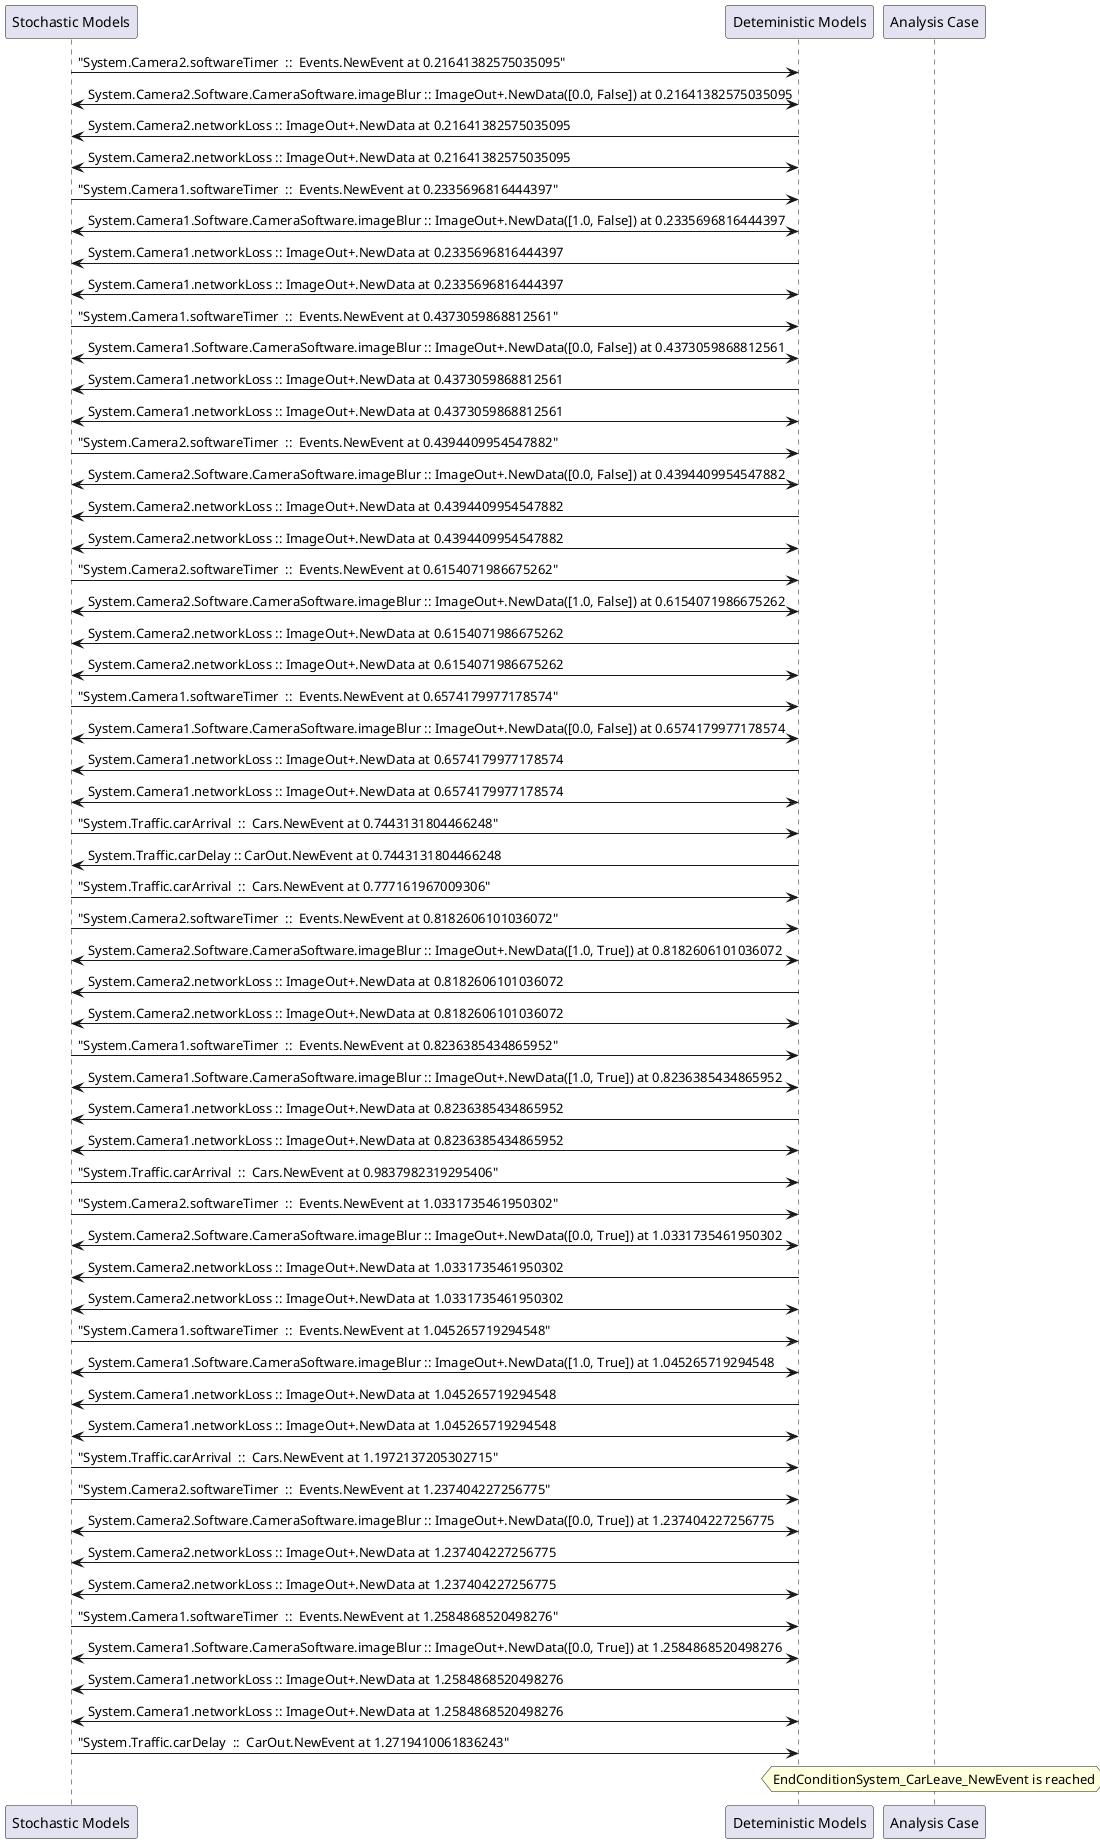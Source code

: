 
	@startuml
	participant "Stochastic Models" as stochmodel
	participant "Deteministic Models" as detmodel
	participant "Analysis Case" as analysis
	{20662_stop} stochmodel -> detmodel : "System.Camera2.softwareTimer  ::  Events.NewEvent at 0.21641382575035095"
detmodel <-> stochmodel : System.Camera2.Software.CameraSoftware.imageBlur :: ImageOut+.NewData([0.0, False]) at 0.21641382575035095
detmodel -> stochmodel : System.Camera2.networkLoss :: ImageOut+.NewData at 0.21641382575035095
detmodel <-> stochmodel : System.Camera2.networkLoss :: ImageOut+.NewData at 0.21641382575035095
{20646_stop} stochmodel -> detmodel : "System.Camera1.softwareTimer  ::  Events.NewEvent at 0.2335696816444397"
detmodel <-> stochmodel : System.Camera1.Software.CameraSoftware.imageBlur :: ImageOut+.NewData([1.0, False]) at 0.2335696816444397
detmodel -> stochmodel : System.Camera1.networkLoss :: ImageOut+.NewData at 0.2335696816444397
detmodel <-> stochmodel : System.Camera1.networkLoss :: ImageOut+.NewData at 0.2335696816444397
{20647_stop} stochmodel -> detmodel : "System.Camera1.softwareTimer  ::  Events.NewEvent at 0.4373059868812561"
detmodel <-> stochmodel : System.Camera1.Software.CameraSoftware.imageBlur :: ImageOut+.NewData([0.0, False]) at 0.4373059868812561
detmodel -> stochmodel : System.Camera1.networkLoss :: ImageOut+.NewData at 0.4373059868812561
detmodel <-> stochmodel : System.Camera1.networkLoss :: ImageOut+.NewData at 0.4373059868812561
{20663_stop} stochmodel -> detmodel : "System.Camera2.softwareTimer  ::  Events.NewEvent at 0.4394409954547882"
detmodel <-> stochmodel : System.Camera2.Software.CameraSoftware.imageBlur :: ImageOut+.NewData([0.0, False]) at 0.4394409954547882
detmodel -> stochmodel : System.Camera2.networkLoss :: ImageOut+.NewData at 0.4394409954547882
detmodel <-> stochmodel : System.Camera2.networkLoss :: ImageOut+.NewData at 0.4394409954547882
{20664_stop} stochmodel -> detmodel : "System.Camera2.softwareTimer  ::  Events.NewEvent at 0.6154071986675262"
detmodel <-> stochmodel : System.Camera2.Software.CameraSoftware.imageBlur :: ImageOut+.NewData([1.0, False]) at 0.6154071986675262
detmodel -> stochmodel : System.Camera2.networkLoss :: ImageOut+.NewData at 0.6154071986675262
detmodel <-> stochmodel : System.Camera2.networkLoss :: ImageOut+.NewData at 0.6154071986675262
{20648_stop} stochmodel -> detmodel : "System.Camera1.softwareTimer  ::  Events.NewEvent at 0.6574179977178574"
detmodel <-> stochmodel : System.Camera1.Software.CameraSoftware.imageBlur :: ImageOut+.NewData([0.0, False]) at 0.6574179977178574
detmodel -> stochmodel : System.Camera1.networkLoss :: ImageOut+.NewData at 0.6574179977178574
detmodel <-> stochmodel : System.Camera1.networkLoss :: ImageOut+.NewData at 0.6574179977178574
{20677_stop} stochmodel -> detmodel : "System.Traffic.carArrival  ::  Cars.NewEvent at 0.7443131804466248"
{20685_start} detmodel -> stochmodel : System.Traffic.carDelay :: CarOut.NewEvent at 0.7443131804466248
{20678_stop} stochmodel -> detmodel : "System.Traffic.carArrival  ::  Cars.NewEvent at 0.777161967009306"
{20665_stop} stochmodel -> detmodel : "System.Camera2.softwareTimer  ::  Events.NewEvent at 0.8182606101036072"
detmodel <-> stochmodel : System.Camera2.Software.CameraSoftware.imageBlur :: ImageOut+.NewData([1.0, True]) at 0.8182606101036072
detmodel -> stochmodel : System.Camera2.networkLoss :: ImageOut+.NewData at 0.8182606101036072
detmodel <-> stochmodel : System.Camera2.networkLoss :: ImageOut+.NewData at 0.8182606101036072
{20649_stop} stochmodel -> detmodel : "System.Camera1.softwareTimer  ::  Events.NewEvent at 0.8236385434865952"
detmodel <-> stochmodel : System.Camera1.Software.CameraSoftware.imageBlur :: ImageOut+.NewData([1.0, True]) at 0.8236385434865952
detmodel -> stochmodel : System.Camera1.networkLoss :: ImageOut+.NewData at 0.8236385434865952
detmodel <-> stochmodel : System.Camera1.networkLoss :: ImageOut+.NewData at 0.8236385434865952
{20679_stop} stochmodel -> detmodel : "System.Traffic.carArrival  ::  Cars.NewEvent at 0.9837982319295406"
{20666_stop} stochmodel -> detmodel : "System.Camera2.softwareTimer  ::  Events.NewEvent at 1.0331735461950302"
detmodel <-> stochmodel : System.Camera2.Software.CameraSoftware.imageBlur :: ImageOut+.NewData([0.0, True]) at 1.0331735461950302
detmodel -> stochmodel : System.Camera2.networkLoss :: ImageOut+.NewData at 1.0331735461950302
detmodel <-> stochmodel : System.Camera2.networkLoss :: ImageOut+.NewData at 1.0331735461950302
{20650_stop} stochmodel -> detmodel : "System.Camera1.softwareTimer  ::  Events.NewEvent at 1.045265719294548"
detmodel <-> stochmodel : System.Camera1.Software.CameraSoftware.imageBlur :: ImageOut+.NewData([1.0, True]) at 1.045265719294548
detmodel -> stochmodel : System.Camera1.networkLoss :: ImageOut+.NewData at 1.045265719294548
detmodel <-> stochmodel : System.Camera1.networkLoss :: ImageOut+.NewData at 1.045265719294548
{20680_stop} stochmodel -> detmodel : "System.Traffic.carArrival  ::  Cars.NewEvent at 1.1972137205302715"
{20667_stop} stochmodel -> detmodel : "System.Camera2.softwareTimer  ::  Events.NewEvent at 1.237404227256775"
detmodel <-> stochmodel : System.Camera2.Software.CameraSoftware.imageBlur :: ImageOut+.NewData([0.0, True]) at 1.237404227256775
detmodel -> stochmodel : System.Camera2.networkLoss :: ImageOut+.NewData at 1.237404227256775
detmodel <-> stochmodel : System.Camera2.networkLoss :: ImageOut+.NewData at 1.237404227256775
{20651_stop} stochmodel -> detmodel : "System.Camera1.softwareTimer  ::  Events.NewEvent at 1.2584868520498276"
detmodel <-> stochmodel : System.Camera1.Software.CameraSoftware.imageBlur :: ImageOut+.NewData([0.0, True]) at 1.2584868520498276
detmodel -> stochmodel : System.Camera1.networkLoss :: ImageOut+.NewData at 1.2584868520498276
detmodel <-> stochmodel : System.Camera1.networkLoss :: ImageOut+.NewData at 1.2584868520498276
{20685_stop} stochmodel -> detmodel : "System.Traffic.carDelay  ::  CarOut.NewEvent at 1.2719410061836243"
{20685_start} <-> {20685_stop} : delay
hnote over analysis 
EndConditionSystem_CarLeave_NewEvent is reached
endnote
@enduml